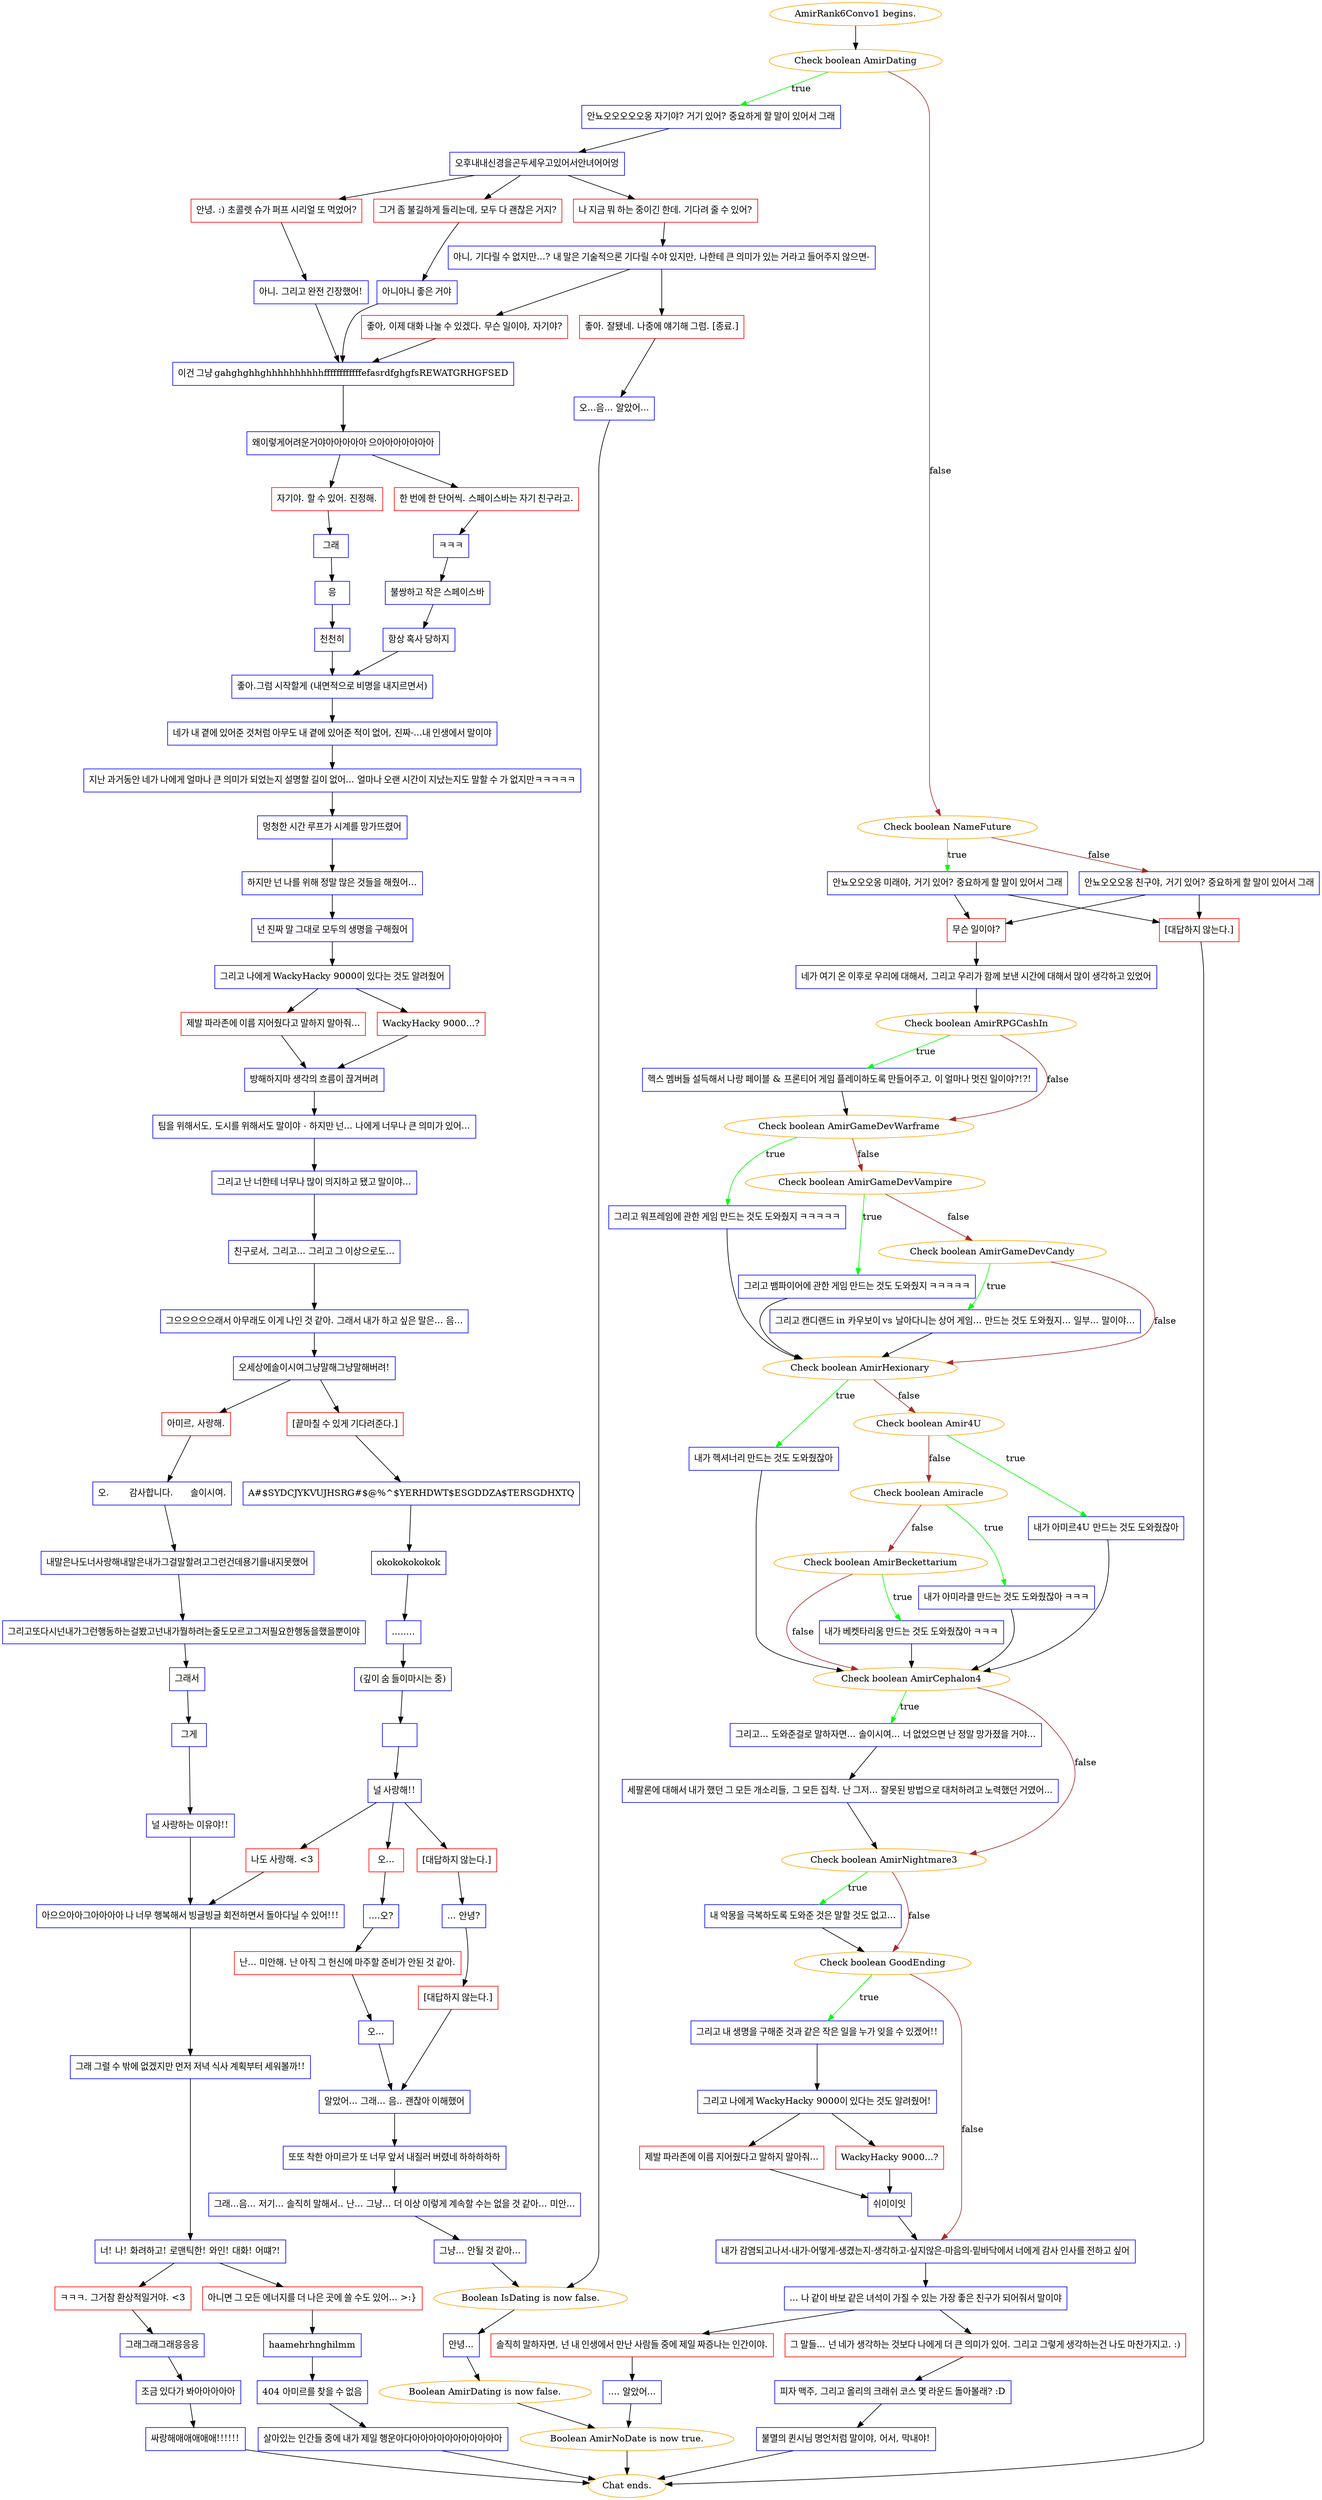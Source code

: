 digraph {
	"AmirRank6Convo1 begins." [color=orange];
		"AmirRank6Convo1 begins." -> j790010462;
	j790010462 [label="Check boolean AmirDating",color=orange];
		j790010462 -> j3532567913 [label=true,color=green];
		j790010462 -> j4292522466 [label=false,color=brown];
	j3532567913 [label="안뇨오오오오오옹 자기야? 거기 있어? 중요하게 할 말이 있어서 그래",shape=box,color=blue];
		j3532567913 -> j1597137277;
	j4292522466 [label="Check boolean NameFuture",color=orange];
		j4292522466 -> j2094332164 [label=true,color=green];
		j4292522466 -> j1521844247 [label=false,color=brown];
	j1597137277 [label="오후내내신경을곤두세우고있어서안녀어어엉",shape=box,color=blue];
		j1597137277 -> j1925867550;
		j1597137277 -> j709962926;
		j1597137277 -> j4031764199;
	j2094332164 [label="안뇨오오오옹 미래야, 거기 있어? 중요하게 할 말이 있어서 그래",shape=box,color=blue];
		j2094332164 -> j1905338116;
		j2094332164 -> j36730944;
	j1521844247 [label="안뇨오오오옹 친구야, 거기 있어? 중요하게 할 말이 있어서 그래",shape=box,color=blue];
		j1521844247 -> j1905338116;
		j1521844247 -> j36730944;
	j1925867550 [label="안녕. :) 초콜렛 슈가 퍼프 시리얼 또 먹었어?",shape=box,color=red];
		j1925867550 -> j1187347759;
	j709962926 [label="그거 좀 불길하게 들리는데, 모두 다 괜찮은 거지?",shape=box,color=red];
		j709962926 -> j490168168;
	j4031764199 [label="나 지금 뭐 하는 중이긴 한데. 기다려 줄 수 있어?",shape=box,color=red];
		j4031764199 -> j1076435610;
	j1905338116 [label="무슨 일이야?",shape=box,color=red];
		j1905338116 -> j2928985882;
	j36730944 [label="[대답하지 않는다.]",shape=box,color=red];
		j36730944 -> "Chat ends.";
	j1187347759 [label="아니. 그리고 완전 긴장했어!",shape=box,color=blue];
		j1187347759 -> j2740959020;
	j490168168 [label="아니아니 좋은 거야",shape=box,color=blue];
		j490168168 -> j2740959020;
	j1076435610 [label="아니, 기다릴 수 없지만...? 내 말은 기술적으론 기다릴 수야 있지만, 나한테 큰 의미가 있는 거라고 들어주지 않으면-",shape=box,color=blue];
		j1076435610 -> j1708095889;
		j1076435610 -> j1278505529;
	j2928985882 [label="네가 여기 온 이후로 우리에 대해서, 그리고 우리가 함께 보낸 시간에 대해서 많이 생각하고 있었어",shape=box,color=blue];
		j2928985882 -> j3826784422;
	"Chat ends." [color=orange];
	j2740959020 [label="이건 그냥 gahghghhghhhhhhhhhhffffffffffffefasrdfghgfsREWATGRHGFSED",shape=box,color=blue];
		j2740959020 -> j3094130409;
	j1708095889 [label="좋아, 이제 대화 나눌 수 있겠다. 무슨 일이야, 자기야?",shape=box,color=red];
		j1708095889 -> j2740959020;
	j1278505529 [label="좋아. 잘됐네. 나중에 얘기해 그럼. [종료.]",shape=box,color=red];
		j1278505529 -> j1232583487;
	j3826784422 [label="Check boolean AmirRPGCashIn",color=orange];
		j3826784422 -> j91454134 [label=true,color=green];
		j3826784422 -> j2297868336 [label=false,color=brown];
	j3094130409 [label="왜이렇게어려운거야아아아아아 으아아아아아아아",shape=box,color=blue];
		j3094130409 -> j340547378;
		j3094130409 -> j4158239819;
	j1232583487 [label="오...음... 알았어...",shape=box,color=blue];
		j1232583487 -> j3805433480;
	j91454134 [label="헥스 멤버들 설득해서 나랑 페이블 & 프론티어 게임 플레이하도록 만들어주고, 이 얼마나 멋진 일이야?!?!",shape=box,color=blue];
		j91454134 -> j2297868336;
	j2297868336 [label="Check boolean AmirGameDevWarframe",color=orange];
		j2297868336 -> j331881261 [label=true,color=green];
		j2297868336 -> j3506259166 [label=false,color=brown];
	j340547378 [label="자기야. 할 수 있어. 진정해.",shape=box,color=red];
		j340547378 -> j1020673790;
	j4158239819 [label="한 번에 한 단어씩. 스페이스바는 자기 친구라고.",shape=box,color=red];
		j4158239819 -> j3038786185;
	j3805433480 [label="Boolean IsDating is now false.",color=orange];
		j3805433480 -> j1873215707;
	j331881261 [label="그리고 워프레임에 관한 게임 만드는 것도 도와줬지 ㅋㅋㅋㅋㅋ",shape=box,color=blue];
		j331881261 -> j3646133356;
	j3506259166 [label="Check boolean AmirGameDevVampire",color=orange];
		j3506259166 -> j1539612448 [label=true,color=green];
		j3506259166 -> j1286003093 [label=false,color=brown];
	j1020673790 [label="그래",shape=box,color=blue];
		j1020673790 -> j717117904;
	j3038786185 [label="ㅋㅋㅋ",shape=box,color=blue];
		j3038786185 -> j1960040380;
	j1873215707 [label="안녕...",shape=box,color=blue];
		j1873215707 -> j911677755;
	j3646133356 [label="Check boolean AmirHexionary",color=orange];
		j3646133356 -> j2029508387 [label=true,color=green];
		j3646133356 -> j3967894332 [label=false,color=brown];
	j1539612448 [label="그리고 뱀파이어에 관한 게임 만드는 것도 도와줬지 ㅋㅋㅋㅋㅋ",shape=box,color=blue];
		j1539612448 -> j3646133356;
	j1286003093 [label="Check boolean AmirGameDevCandy",color=orange];
		j1286003093 -> j4107695876 [label=true,color=green];
		j1286003093 -> j3646133356 [label=false,color=brown];
	j717117904 [label="응",shape=box,color=blue];
		j717117904 -> j513746448;
	j1960040380 [label="불쌍하고 작은 스페이스바",shape=box,color=blue];
		j1960040380 -> j648323003;
	j911677755 [label="Boolean AmirDating is now false.",color=orange];
		j911677755 -> j1438323710;
	j2029508387 [label="내가 헥셔너리 만드는 것도 도와줬잖아",shape=box,color=blue];
		j2029508387 -> j3587826111;
	j3967894332 [label="Check boolean Amir4U",color=orange];
		j3967894332 -> j1334485238 [label=true,color=green];
		j3967894332 -> j3456698547 [label=false,color=brown];
	j4107695876 [label="그리고 캔디랜드 in 카우보이 vs 날아다니는 상어 게임... 만드는 것도 도와줬지... 일부... 말이야...",shape=box,color=blue];
		j4107695876 -> j3646133356;
	j513746448 [label="천천히",shape=box,color=blue];
		j513746448 -> j770792326;
	j648323003 [label="항상 혹사 당하지",shape=box,color=blue];
		j648323003 -> j770792326;
	j1438323710 [label="Boolean AmirNoDate is now true.",color=orange];
		j1438323710 -> "Chat ends.";
	j3587826111 [label="Check boolean AmirCephalon4",color=orange];
		j3587826111 -> j677075036 [label=true,color=green];
		j3587826111 -> j181140992 [label=false,color=brown];
	j1334485238 [label="내가 아미르4U 만드는 것도 도와줬잖아",shape=box,color=blue];
		j1334485238 -> j3587826111;
	j3456698547 [label="Check boolean Amiracle",color=orange];
		j3456698547 -> j3925747143 [label=true,color=green];
		j3456698547 -> j3662880471 [label=false,color=brown];
	j770792326 [label="좋아.그럼 시작할게 (내면적으로 비명을 내지르면서)",shape=box,color=blue];
		j770792326 -> j2084828523;
	j677075036 [label="그리고... 도와준걸로 말하자면... 솔이시여... 너 없었으면 난 정말 망가졌을 거야...",shape=box,color=blue];
		j677075036 -> j4058712920;
	j181140992 [label="Check boolean AmirNightmare3",color=orange];
		j181140992 -> j2813274117 [label=true,color=green];
		j181140992 -> j2311468738 [label=false,color=brown];
	j3925747143 [label="내가 아미라클 만드는 것도 도와줬잖아 ㅋㅋㅋ",shape=box,color=blue];
		j3925747143 -> j3587826111;
	j3662880471 [label="Check boolean AmirBeckettarium",color=orange];
		j3662880471 -> j2605980366 [label=true,color=green];
		j3662880471 -> j3587826111 [label=false,color=brown];
	j2084828523 [label="네가 내 곁에 있어준 것처럼 아무도 내 곁에 있어준 적이 없어, 진짜-...내 인생에서 말이야",shape=box,color=blue];
		j2084828523 -> j4028693072;
	j4058712920 [label="세팔론에 대해서 내가 했던 그 모든 개소리들, 그 모든 집착. 난 그저... 잘못된 방법으로 대처하려고 노력했던 거였어...",shape=box,color=blue];
		j4058712920 -> j181140992;
	j2813274117 [label="내 악몽을 극복하도록 도와준 것은 말할 것도 없고...",shape=box,color=blue];
		j2813274117 -> j2311468738;
	j2311468738 [label="Check boolean GoodEnding",color=orange];
		j2311468738 -> j4124337640 [label=true,color=green];
		j2311468738 -> j1733242839 [label=false,color=brown];
	j2605980366 [label="내가 베켓타리움 만드는 것도 도와줬잖아 ㅋㅋㅋ",shape=box,color=blue];
		j2605980366 -> j3587826111;
	j4028693072 [label="지난 과거동안 네가 나에게 얼마나 큰 의미가 되었는지 설명할 길이 없어... 얼마나 오랜 시간이 지났는지도 말할 수 가 없지만ㅋㅋㅋㅋㅋ",shape=box,color=blue];
		j4028693072 -> j2940658130;
	j4124337640 [label="그리고 내 생명을 구해준 것과 같은 작은 일을 누가 잊을 수 있겠어!!",shape=box,color=blue];
		j4124337640 -> j3892448251;
	j1733242839 [label="내가 감염되고나서-내가-어떻게-생겼는지-생각하고-싶지않은-마음의-밑바닥에서 너에게 감사 인사를 전하고 싶어",shape=box,color=blue];
		j1733242839 -> j661113606;
	j2940658130 [label="멍청한 시간 루프가 시계를 망가뜨렸어",shape=box,color=blue];
		j2940658130 -> j246784351;
	j3892448251 [label="그리고 나에게 WackyHacky 9000이 있다는 것도 알려줬어!",shape=box,color=blue];
		j3892448251 -> j747681542;
		j3892448251 -> j1846068956;
	j661113606 [label="... 나 같이 바보 같은 녀석이 가질 수 있는 가장 좋은 친구가 되어줘서 말이야",shape=box,color=blue];
		j661113606 -> j3396974932;
		j661113606 -> j620276930;
	j246784351 [label="하지만 넌 나를 위해 정말 많은 것들을 해줬어...",shape=box,color=blue];
		j246784351 -> j4293773636;
	j747681542 [label="제발 파라존에 이름 지어줬다고 말하지 말아줘...",shape=box,color=red];
		j747681542 -> j2194066113;
	j1846068956 [label="WackyHacky 9000...?",shape=box,color=red];
		j1846068956 -> j2194066113;
	j3396974932 [label="그 말들... 넌 네가 생각하는 것보다 나에게 더 큰 의미가 있어. 그리고 그렇게 생각하는건 나도 마찬가지고. :)",shape=box,color=red];
		j3396974932 -> j3447907060;
	j620276930 [label="솔직히 말하자면, 넌 내 인생에서 만난 사람들 중에 제일 짜증나는 인간이야.",shape=box,color=red];
		j620276930 -> j2006188755;
	j4293773636 [label="넌 진짜 말 그대로 모두의 생명을 구해줬어",shape=box,color=blue];
		j4293773636 -> j3153854436;
	j2194066113 [label="쉬이이잇",shape=box,color=blue];
		j2194066113 -> j1733242839;
	j3447907060 [label="피자 맥주, 그리고 올리의 크래쉬 코스 몇 라운드 돌아볼래? :D",shape=box,color=blue];
		j3447907060 -> j3372542658;
	j2006188755 [label=".... 알았어...",shape=box,color=blue];
		j2006188755 -> j1438323710;
	j3153854436 [label="그리고 나에게 WackyHacky 9000이 있다는 것도 알려줬어",shape=box,color=blue];
		j3153854436 -> j225968363;
		j3153854436 -> j1393125461;
	j3372542658 [label="불멸의 퀸시님 명언처럼 말이야, 어서, 막내야!",shape=box,color=blue];
		j3372542658 -> "Chat ends.";
	j225968363 [label="제발 파라존에 이름 지어줬다고 말하지 말아줘...",shape=box,color=red];
		j225968363 -> j3787506904;
	j1393125461 [label="WackyHacky 9000...?",shape=box,color=red];
		j1393125461 -> j3787506904;
	j3787506904 [label="방해하지마 생각의 흐름이 끊겨버려",shape=box,color=blue];
		j3787506904 -> j51448244;
	j51448244 [label="팀을 위해서도, 도시를 위해서도 말이야 - 하지만 넌... 나에게 너무나 큰 의미가 있어...",shape=box,color=blue];
		j51448244 -> j2509730199;
	j2509730199 [label="그리고 난 너한테 너무나 많이 의지하고 됐고 말이야...",shape=box,color=blue];
		j2509730199 -> j705057784;
	j705057784 [label="친구로서, 그리고... 그리고 그 이상으로도...",shape=box,color=blue];
		j705057784 -> j1618568174;
	j1618568174 [label="그으으으으으래서 아무래도 이게 나인 것 같아. 그래서 내가 하고 싶은 말은... 음...",shape=box,color=blue];
		j1618568174 -> j1105322419;
	j1105322419 [label="오세상에솔이시여그냥말해그냥말해버려!",shape=box,color=blue];
		j1105322419 -> j2092580919;
		j1105322419 -> j54915685;
	j2092580919 [label="아미르, 사랑해.",shape=box,color=red];
		j2092580919 -> j2950218687;
	j54915685 [label="[끝마칠 수 있게 기다려준다.]",shape=box,color=red];
		j54915685 -> j442884429;
	j2950218687 [label="오.       감사합니다.      솔이시여.",shape=box,color=blue];
		j2950218687 -> j3896914396;
	j442884429 [label="A#$SYDCJYKVUJHSRG#$@%^$YERHDWT$ESGDDZA$TERSGDHXTQ",shape=box,color=blue];
		j442884429 -> j3602934243;
	j3896914396 [label="내말은나도너사랑해내말은내가그걸말할려고그런건데용기를내지못했어",shape=box,color=blue];
		j3896914396 -> j1417944785;
	j3602934243 [label="okokokokokok",shape=box,color=blue];
		j3602934243 -> j4162679483;
	j1417944785 [label="그리고또다시넌내가그런행동하는걸봤고넌내가뭘하려는줄도모르고그저필요한행동을했을뿐이야",shape=box,color=blue];
		j1417944785 -> j1351611086;
	j4162679483 [label="........",shape=box,color=blue];
		j4162679483 -> j3425630054;
	j1351611086 [label="그래서",shape=box,color=blue];
		j1351611086 -> j3929228463;
	j3425630054 [label="(깊이 숨 들이마시는 중)",shape=box,color=blue];
		j3425630054 -> j2678368531;
	j3929228463 [label="그게",shape=box,color=blue];
		j3929228463 -> j229904314;
	j2678368531 [label=" ",shape=box,color=blue];
		j2678368531 -> j2979747386;
	j229904314 [label="널 사랑하는 이유야!!",shape=box,color=blue];
		j229904314 -> j3136414526;
	j2979747386 [label="널 사랑해!!",shape=box,color=blue];
		j2979747386 -> j2195924602;
		j2979747386 -> j767290416;
		j2979747386 -> j1729416057;
	j3136414526 [label="아으으아아그아아아아 나 너무 행복해서 빙글빙글 회전하면서 돌아다닐 수 있어!!!",shape=box,color=blue];
		j3136414526 -> j1251385396;
	j2195924602 [label="나도 사랑해. <3",shape=box,color=red];
		j2195924602 -> j3136414526;
	j767290416 [label="오...",shape=box,color=red];
		j767290416 -> j1707333879;
	j1729416057 [label="[대답하지 않는다.]",shape=box,color=red];
		j1729416057 -> j88745528;
	j1251385396 [label="그래 그럴 수 밖에 없겠지만 먼저 저녁 식사 계획부터 세워볼까!!",shape=box,color=blue];
		j1251385396 -> j519269523;
	j1707333879 [label="....오?",shape=box,color=blue];
		j1707333879 -> j3932110812;
	j88745528 [label="... 안녕?",shape=box,color=blue];
		j88745528 -> j819314097;
	j519269523 [label="너! 나! 화려하고! 로맨틱한! 와인! 대화! 어떄?!",shape=box,color=blue];
		j519269523 -> j1412740328;
		j519269523 -> j2172172244;
	j3932110812 [label="난... 미안해. 난 아직 그 헌신에 마주할 준비가 안된 것 같아.",shape=box,color=red];
		j3932110812 -> j346999997;
	j819314097 [label="[대답하지 않는다.]",shape=box,color=red];
		j819314097 -> j1489329320;
	j1412740328 [label="ㅋㅋㅋ. 그거참 환상적일거야. <3",shape=box,color=red];
		j1412740328 -> j986048164;
	j2172172244 [label="아니면 그 모든 에너지를 더 나은 곳에 쓸 수도 있어... >:}",shape=box,color=red];
		j2172172244 -> j2300845214;
	j346999997 [label="오...",shape=box,color=blue];
		j346999997 -> j1489329320;
	j1489329320 [label="알았어... 그래... 음.. 괜찮아 이해했어",shape=box,color=blue];
		j1489329320 -> j548688425;
	j986048164 [label="그래그래그래응응응",shape=box,color=blue];
		j986048164 -> j1488981506;
	j2300845214 [label="haamehrhnghilmm",shape=box,color=blue];
		j2300845214 -> j3978656543;
	j548688425 [label="또또 착한 아미르가 또 너무 앞서 내질러 버렸네 하하하하하",shape=box,color=blue];
		j548688425 -> j2204517371;
	j1488981506 [label="조금 있다가 봐아아아아아",shape=box,color=blue];
		j1488981506 -> j2454018634;
	j3978656543 [label="404 아미르를 찾을 수 없음",shape=box,color=blue];
		j3978656543 -> j1929361702;
	j2204517371 [label="그래...음... 저기... 솔직히 말해서.. 난... 그냥... 더 이상 이렇게 계속할 수는 없을 것 같아... 미안...",shape=box,color=blue];
		j2204517371 -> j4208091462;
	j2454018634 [label="싸랑해애애애애애!!!!!!",shape=box,color=blue];
		j2454018634 -> "Chat ends.";
	j1929361702 [label="살아있는 인간들 중에 내가 제일 행운아다아아아아아아아아아아아",shape=box,color=blue];
		j1929361702 -> "Chat ends.";
	j4208091462 [label="그냥... 안될 것 같아...",shape=box,color=blue];
		j4208091462 -> j3805433480;
}